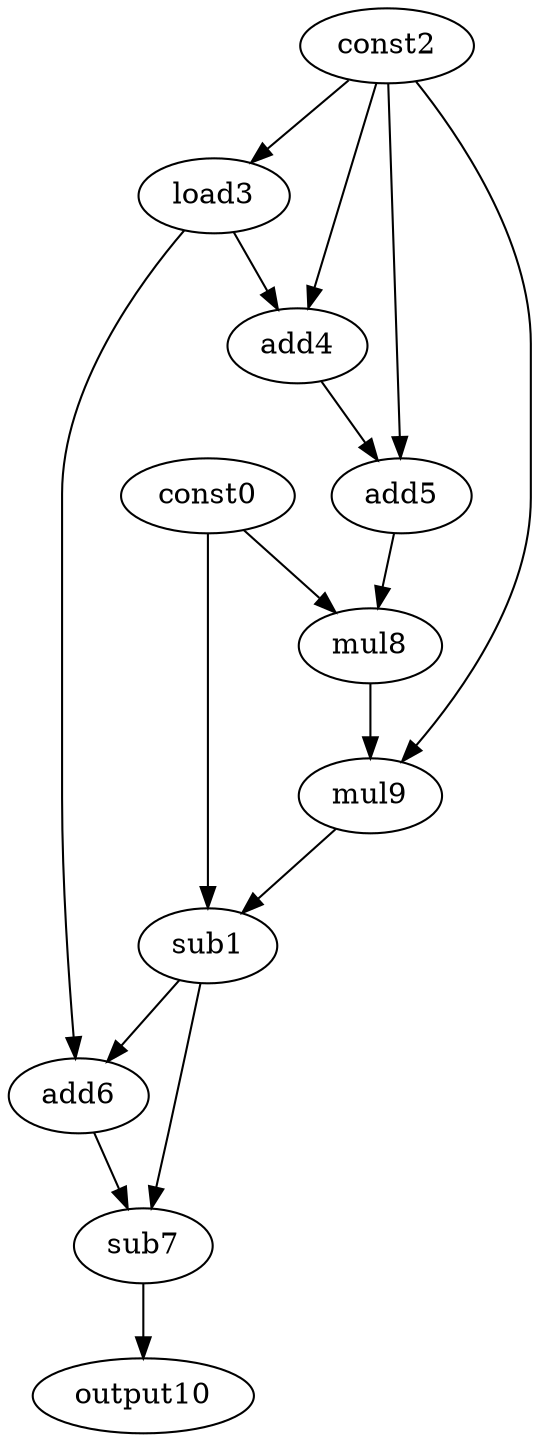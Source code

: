 digraph G { 
const0[opcode=const]; 
sub1[opcode=sub]; 
const2[opcode=const]; 
load3[opcode=load]; 
add4[opcode=add]; 
add5[opcode=add]; 
add6[opcode=add]; 
sub7[opcode=sub]; 
mul8[opcode=mul]; 
mul9[opcode=mul]; 
output10[opcode=output]; 
const2->load3[operand=0];
const2->add4[operand=0];
load3->add4[operand=1];
const2->add5[operand=0];
add4->add5[operand=1];
const0->mul8[operand=0];
add5->mul8[operand=1];
mul8->mul9[operand=0];
const2->mul9[operand=1];
const0->sub1[operand=0];
mul9->sub1[operand=1];
sub1->add6[operand=0];
load3->add6[operand=1];
sub1->sub7[operand=0];
add6->sub7[operand=1];
sub7->output10[operand=0];
}
